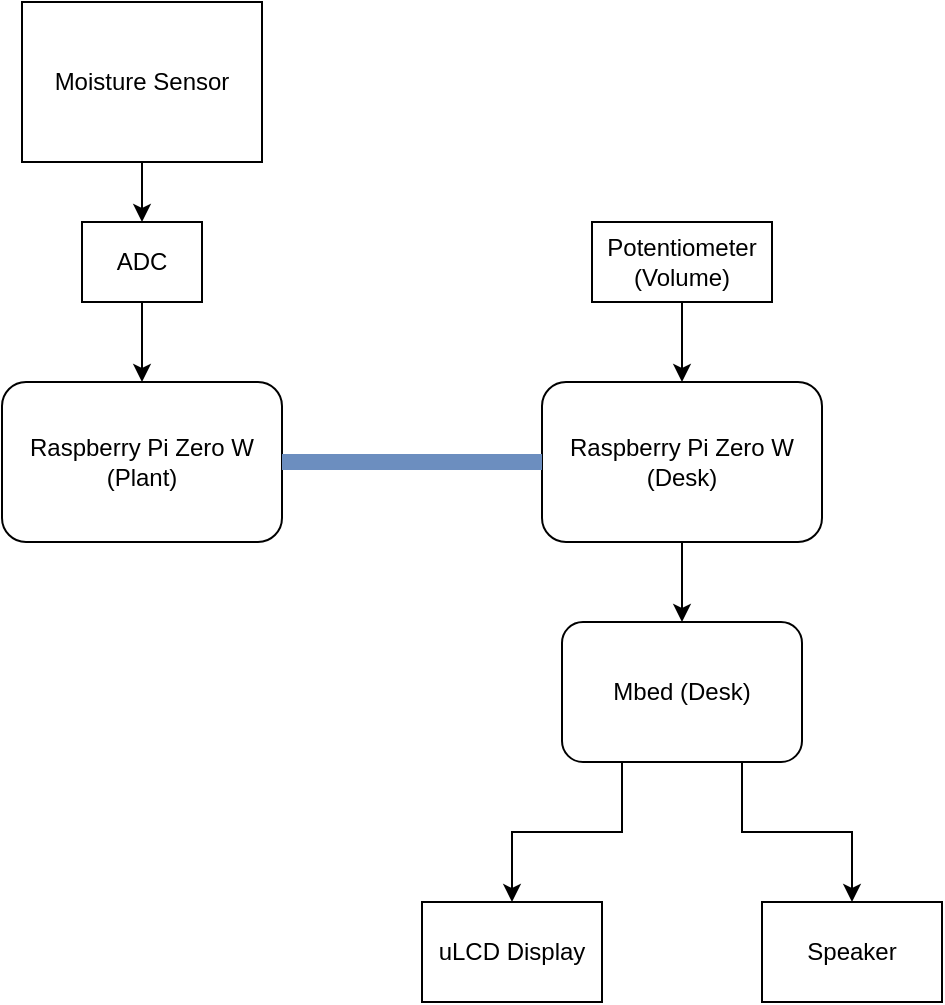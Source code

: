 <mxfile version="22.1.5" type="google">
  <diagram name="Page-1" id="IAvR7SCOR-0pfmvO4VQQ">
    <mxGraphModel grid="1" page="1" gridSize="10" guides="1" tooltips="1" connect="1" arrows="1" fold="1" pageScale="1" pageWidth="850" pageHeight="1100" math="0" shadow="0">
      <root>
        <mxCell id="0" />
        <mxCell id="1" parent="0" />
        <mxCell id="CAhOLh-6jD5Jb8sHDxQh-17" value="" style="edgeStyle=orthogonalEdgeStyle;rounded=0;orthogonalLoop=1;jettySize=auto;html=1;" edge="1" parent="1" source="CAhOLh-6jD5Jb8sHDxQh-1" target="CAhOLh-6jD5Jb8sHDxQh-16">
          <mxGeometry relative="1" as="geometry" />
        </mxCell>
        <mxCell id="CAhOLh-6jD5Jb8sHDxQh-1" value="Raspberry Pi Zero W (Desk)" style="rounded=1;whiteSpace=wrap;html=1;" vertex="1" parent="1">
          <mxGeometry x="430" y="280" width="140" height="80" as="geometry" />
        </mxCell>
        <mxCell id="CAhOLh-6jD5Jb8sHDxQh-2" value="Raspberry Pi Zero W (Plant)" style="rounded=1;whiteSpace=wrap;html=1;" vertex="1" parent="1">
          <mxGeometry x="160" y="280" width="140" height="80" as="geometry" />
        </mxCell>
        <mxCell id="CAhOLh-6jD5Jb8sHDxQh-6" value="" style="edgeStyle=orthogonalEdgeStyle;rounded=0;orthogonalLoop=1;jettySize=auto;html=1;" edge="1" parent="1" source="CAhOLh-6jD5Jb8sHDxQh-3" target="CAhOLh-6jD5Jb8sHDxQh-5">
          <mxGeometry relative="1" as="geometry" />
        </mxCell>
        <mxCell id="CAhOLh-6jD5Jb8sHDxQh-3" value="Moisture Sensor" style="rounded=0;whiteSpace=wrap;html=1;" vertex="1" parent="1">
          <mxGeometry x="170" y="90" width="120" height="80" as="geometry" />
        </mxCell>
        <mxCell id="CAhOLh-6jD5Jb8sHDxQh-7" value="" style="edgeStyle=orthogonalEdgeStyle;rounded=0;orthogonalLoop=1;jettySize=auto;html=1;entryX=0.5;entryY=0;entryDx=0;entryDy=0;" edge="1" parent="1" source="CAhOLh-6jD5Jb8sHDxQh-5" target="CAhOLh-6jD5Jb8sHDxQh-2">
          <mxGeometry relative="1" as="geometry">
            <mxPoint x="225" y="280" as="targetPoint" />
          </mxGeometry>
        </mxCell>
        <mxCell id="CAhOLh-6jD5Jb8sHDxQh-5" value="ADC" style="rounded=0;whiteSpace=wrap;html=1;" vertex="1" parent="1">
          <mxGeometry x="200" y="200" width="60" height="40" as="geometry" />
        </mxCell>
        <mxCell id="CAhOLh-6jD5Jb8sHDxQh-8" value="" style="endArrow=none;html=1;rounded=0;fillColor=#dae8fc;strokeColor=#6c8ebf;strokeWidth=8;exitX=0;exitY=0.5;exitDx=0;exitDy=0;" edge="1" parent="1" source="CAhOLh-6jD5Jb8sHDxQh-1">
          <mxGeometry width="50" height="50" relative="1" as="geometry">
            <mxPoint x="330" y="320" as="sourcePoint" />
            <mxPoint x="300" y="320" as="targetPoint" />
          </mxGeometry>
        </mxCell>
        <mxCell id="CAhOLh-6jD5Jb8sHDxQh-11" value="" style="edgeStyle=orthogonalEdgeStyle;rounded=0;orthogonalLoop=1;jettySize=auto;html=1;" edge="1" parent="1" source="CAhOLh-6jD5Jb8sHDxQh-9" target="CAhOLh-6jD5Jb8sHDxQh-1">
          <mxGeometry relative="1" as="geometry" />
        </mxCell>
        <mxCell id="CAhOLh-6jD5Jb8sHDxQh-9" value="Potentiometer&lt;br&gt;(Volume)" style="rounded=0;whiteSpace=wrap;html=1;" vertex="1" parent="1">
          <mxGeometry x="455" y="200" width="90" height="40" as="geometry" />
        </mxCell>
        <mxCell id="CAhOLh-6jD5Jb8sHDxQh-12" value="uLCD Display" style="rounded=0;whiteSpace=wrap;html=1;" vertex="1" parent="1">
          <mxGeometry x="370" y="540" width="90" height="50" as="geometry" />
        </mxCell>
        <mxCell id="CAhOLh-6jD5Jb8sHDxQh-13" value="Speaker" style="rounded=0;whiteSpace=wrap;html=1;" vertex="1" parent="1">
          <mxGeometry x="540" y="540" width="90" height="50" as="geometry" />
        </mxCell>
        <mxCell id="CAhOLh-6jD5Jb8sHDxQh-19" style="edgeStyle=orthogonalEdgeStyle;rounded=0;orthogonalLoop=1;jettySize=auto;html=1;exitX=0.25;exitY=1;exitDx=0;exitDy=0;entryX=0.5;entryY=0;entryDx=0;entryDy=0;" edge="1" parent="1" source="CAhOLh-6jD5Jb8sHDxQh-16" target="CAhOLh-6jD5Jb8sHDxQh-12">
          <mxGeometry relative="1" as="geometry" />
        </mxCell>
        <mxCell id="CAhOLh-6jD5Jb8sHDxQh-20" style="edgeStyle=orthogonalEdgeStyle;rounded=0;orthogonalLoop=1;jettySize=auto;html=1;exitX=0.75;exitY=1;exitDx=0;exitDy=0;entryX=0.5;entryY=0;entryDx=0;entryDy=0;" edge="1" parent="1" source="CAhOLh-6jD5Jb8sHDxQh-16" target="CAhOLh-6jD5Jb8sHDxQh-13">
          <mxGeometry relative="1" as="geometry" />
        </mxCell>
        <mxCell id="CAhOLh-6jD5Jb8sHDxQh-16" value="Mbed (Desk)" style="rounded=1;whiteSpace=wrap;html=1;" vertex="1" parent="1">
          <mxGeometry x="440" y="400" width="120" height="70" as="geometry" />
        </mxCell>
        <mxCell id="CAhOLh-6jD5Jb8sHDxQh-21" style="edgeStyle=orthogonalEdgeStyle;rounded=0;orthogonalLoop=1;jettySize=auto;html=1;exitX=0.5;exitY=1;exitDx=0;exitDy=0;" edge="1" parent="1" source="CAhOLh-6jD5Jb8sHDxQh-16" target="CAhOLh-6jD5Jb8sHDxQh-16">
          <mxGeometry relative="1" as="geometry" />
        </mxCell>
      </root>
    </mxGraphModel>
  </diagram>
</mxfile>
